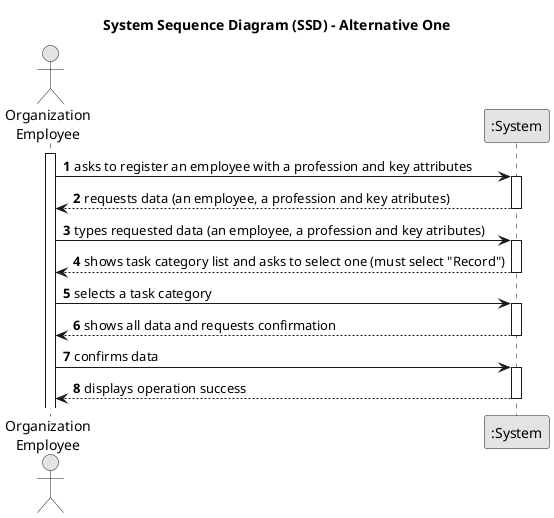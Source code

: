 @startuml
skinparam monochrome true
skinparam packageStyle rectangle
skinparam shadowing false

title System Sequence Diagram (SSD) - Alternative One

autonumber

actor "Organization\nEmployee" as Employee
participant ":System" as System

activate Employee

    Employee -> System : asks to register an employee with a profession and key attributes

    activate System

        System --> Employee : requests data (an employee, a profession and key atributes)
    deactivate System

    Employee -> System : types requested data (an employee, a profession and key atributes)
    activate System

        System --> Employee : shows task category list and asks to select one (must select "Record")
    deactivate System

    Employee -> System : selects a task category
    activate System

        System --> Employee : shows all data and requests confirmation
    deactivate System

    Employee -> System : confirms data
    activate System

        System --> Employee : displays operation success
    deactivate System

@enduml